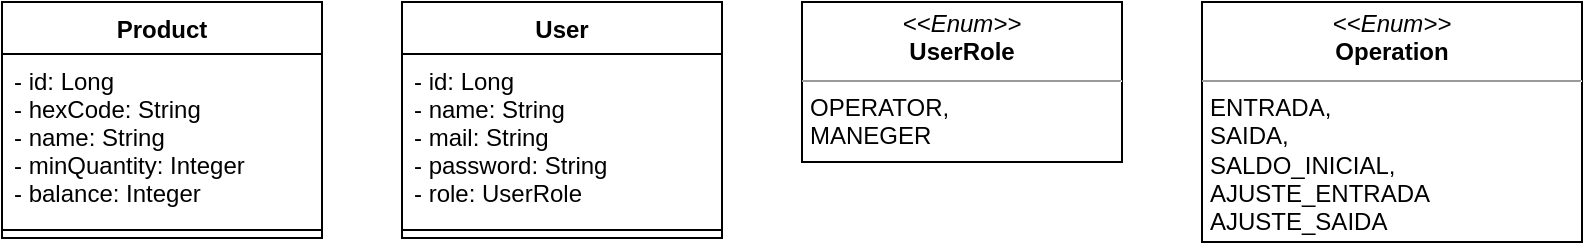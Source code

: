 <mxfile version="20.8.20" type="github">
  <diagram id="C5RBs43oDa-KdzZeNtuy" name="Page-1">
    <mxGraphModel dx="880" dy="476" grid="1" gridSize="10" guides="1" tooltips="1" connect="1" arrows="1" fold="1" page="1" pageScale="1" pageWidth="827" pageHeight="1169" math="0" shadow="0">
      <root>
        <mxCell id="WIyWlLk6GJQsqaUBKTNV-0" />
        <mxCell id="WIyWlLk6GJQsqaUBKTNV-1" parent="WIyWlLk6GJQsqaUBKTNV-0" />
        <mxCell id="F3ugZ3KYfuXhbwg9h4op-0" value="Product" style="swimlane;fontStyle=1;align=center;verticalAlign=top;childLayout=stackLayout;horizontal=1;startSize=26;horizontalStack=0;resizeParent=1;resizeParentMax=0;resizeLast=0;collapsible=1;marginBottom=0;" vertex="1" parent="WIyWlLk6GJQsqaUBKTNV-1">
          <mxGeometry x="40" y="40" width="160" height="118" as="geometry" />
        </mxCell>
        <mxCell id="F3ugZ3KYfuXhbwg9h4op-1" value="- id: Long&#xa;- hexCode: String&#xa;- name: String&#xa;- minQuantity: Integer&#xa;- balance: Integer" style="text;strokeColor=none;fillColor=none;align=left;verticalAlign=top;spacingLeft=4;spacingRight=4;overflow=hidden;rotatable=0;points=[[0,0.5],[1,0.5]];portConstraint=eastwest;" vertex="1" parent="F3ugZ3KYfuXhbwg9h4op-0">
          <mxGeometry y="26" width="160" height="84" as="geometry" />
        </mxCell>
        <mxCell id="F3ugZ3KYfuXhbwg9h4op-2" value="" style="line;strokeWidth=1;fillColor=none;align=left;verticalAlign=middle;spacingTop=-1;spacingLeft=3;spacingRight=3;rotatable=0;labelPosition=right;points=[];portConstraint=eastwest;strokeColor=inherit;" vertex="1" parent="F3ugZ3KYfuXhbwg9h4op-0">
          <mxGeometry y="110" width="160" height="8" as="geometry" />
        </mxCell>
        <mxCell id="F3ugZ3KYfuXhbwg9h4op-12" value="User" style="swimlane;fontStyle=1;align=center;verticalAlign=top;childLayout=stackLayout;horizontal=1;startSize=26;horizontalStack=0;resizeParent=1;resizeParentMax=0;resizeLast=0;collapsible=1;marginBottom=0;" vertex="1" parent="WIyWlLk6GJQsqaUBKTNV-1">
          <mxGeometry x="240" y="40" width="160" height="118" as="geometry" />
        </mxCell>
        <mxCell id="F3ugZ3KYfuXhbwg9h4op-13" value="- id: Long&#xa;- name: String&#xa;- mail: String&#xa;- password: String&#xa;- role: UserRole" style="text;strokeColor=none;fillColor=none;align=left;verticalAlign=top;spacingLeft=4;spacingRight=4;overflow=hidden;rotatable=0;points=[[0,0.5],[1,0.5]];portConstraint=eastwest;" vertex="1" parent="F3ugZ3KYfuXhbwg9h4op-12">
          <mxGeometry y="26" width="160" height="84" as="geometry" />
        </mxCell>
        <mxCell id="F3ugZ3KYfuXhbwg9h4op-14" value="" style="line;strokeWidth=1;fillColor=none;align=left;verticalAlign=middle;spacingTop=-1;spacingLeft=3;spacingRight=3;rotatable=0;labelPosition=right;points=[];portConstraint=eastwest;strokeColor=inherit;" vertex="1" parent="F3ugZ3KYfuXhbwg9h4op-12">
          <mxGeometry y="110" width="160" height="8" as="geometry" />
        </mxCell>
        <mxCell id="F3ugZ3KYfuXhbwg9h4op-25" value="&lt;p style=&quot;margin:0px;margin-top:4px;text-align:center;&quot;&gt;&lt;i&gt;&amp;lt;&amp;lt;Enum&amp;gt;&amp;gt;&lt;/i&gt;&lt;br&gt;&lt;b&gt;UserRole&lt;/b&gt;&lt;/p&gt;&lt;hr size=&quot;1&quot;&gt;&lt;p style=&quot;margin:0px;margin-left:4px;&quot;&gt;OPERATOR,&lt;/p&gt;&lt;p style=&quot;margin:0px;margin-left:4px;&quot;&gt;MANEGER&lt;/p&gt;&lt;p style=&quot;margin:0px;margin-left:4px;&quot;&gt;&lt;br&gt;&lt;/p&gt;" style="verticalAlign=top;align=left;overflow=fill;fontSize=12;fontFamily=Helvetica;html=1;" vertex="1" parent="WIyWlLk6GJQsqaUBKTNV-1">
          <mxGeometry x="440" y="40" width="160" height="80" as="geometry" />
        </mxCell>
        <mxCell id="F3ugZ3KYfuXhbwg9h4op-26" value="&lt;p style=&quot;margin:0px;margin-top:4px;text-align:center;&quot;&gt;&lt;i&gt;&amp;lt;&amp;lt;Enum&amp;gt;&amp;gt;&lt;/i&gt;&lt;br&gt;&lt;b&gt;Operation&lt;/b&gt;&lt;/p&gt;&lt;hr size=&quot;1&quot;&gt;&lt;p style=&quot;margin:0px;margin-left:4px;&quot;&gt;&lt;/p&gt;&lt;p style=&quot;border-color: var(--border-color); margin: 0px 0px 0px 4px;&quot;&gt;ENTRADA,&lt;/p&gt;&lt;p style=&quot;border-color: var(--border-color); margin: 0px 0px 0px 4px;&quot;&gt;SAIDA,&lt;/p&gt;&lt;p style=&quot;border-color: var(--border-color); margin: 0px 0px 0px 4px;&quot;&gt;SALDO_INICIAL,&lt;/p&gt;&lt;p style=&quot;border-color: var(--border-color); margin: 0px 0px 0px 4px;&quot;&gt;AJUSTE_ENTRADA&lt;/p&gt;&lt;p style=&quot;border-color: var(--border-color); margin: 0px 0px 0px 4px;&quot;&gt;AJUSTE_SAIDA&lt;/p&gt;" style="verticalAlign=top;align=left;overflow=fill;fontSize=12;fontFamily=Helvetica;html=1;" vertex="1" parent="WIyWlLk6GJQsqaUBKTNV-1">
          <mxGeometry x="640" y="40" width="190" height="120" as="geometry" />
        </mxCell>
      </root>
    </mxGraphModel>
  </diagram>
</mxfile>
